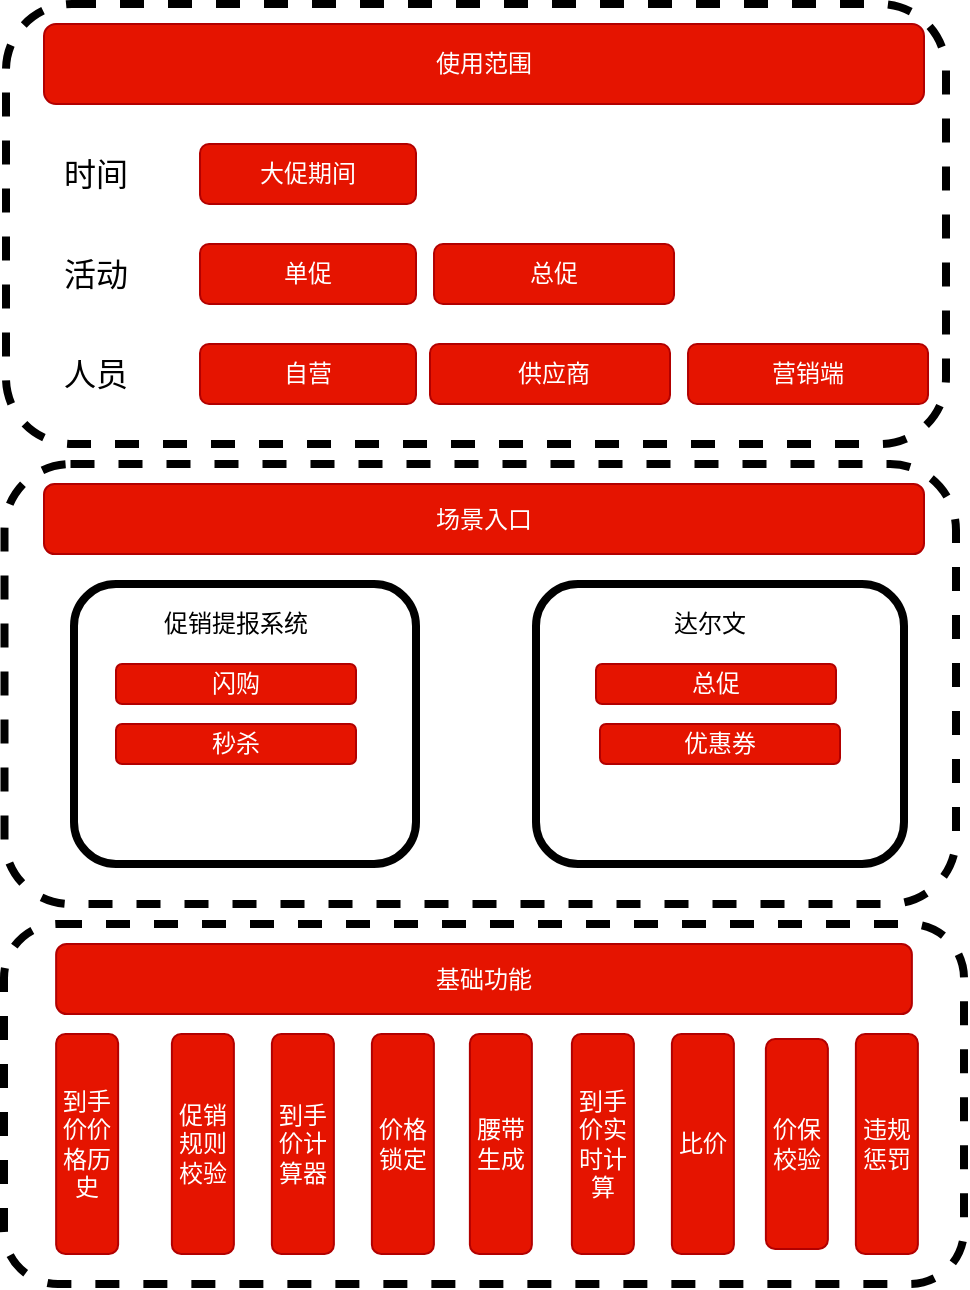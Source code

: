 <mxfile version="14.4.7" type="github">
  <diagram id="3TG3PWvO12CCkWI3tpkz" name="第 1 页">
    <mxGraphModel dx="1298" dy="641" grid="1" gridSize="10" guides="1" tooltips="1" connect="1" arrows="1" fold="1" page="1" pageScale="1" pageWidth="827" pageHeight="1169" math="0" shadow="0">
      <root>
        <mxCell id="0" />
        <mxCell id="1" parent="0" />
        <mxCell id="nwXhbX-o7swwx8_nz2Ns-1" value="" style="rounded=1;whiteSpace=wrap;html=1;dashed=1;strokeWidth=4;" vertex="1" parent="1">
          <mxGeometry x="175" y="70" width="470" height="220" as="geometry" />
        </mxCell>
        <mxCell id="nwXhbX-o7swwx8_nz2Ns-2" value="&lt;span style=&quot;color: rgba(0 , 0 , 0 , 0) ; font-family: monospace ; font-size: 0px&quot;&gt;%3CmxGraphModel%3E%3Croot%3E%3CmxCell%20id%3D%220%22%2F%3E%3CmxCell%20id%3D%221%22%20parent%3D%220%22%2F%3E%3CmxCell%20id%3D%222%22%20value%3D%22%E5%88%B0%E6%89%8B%E4%BB%B7%E4%BB%B7%E6%A0%BC%E5%8E%86%E5%8F%B2%22%20style%3D%22rounded%3D1%3BwhiteSpace%3Dwrap%3Bhtml%3D1%3B%22%20vertex%3D%221%22%20parent%3D%221%22%3E%3CmxGeometry%20x%3D%22192.13%22%20y%3D%22585%22%20width%3D%2231%22%20height%3D%22110%22%20as%3D%22geometry%22%2F%3E%3C%2FmxCell%3E%3C%2Froot%3E%3C%2FmxGraphModel%3E&lt;/span&gt;" style="rounded=1;whiteSpace=wrap;html=1;dashed=1;strokeWidth=4;" vertex="1" parent="1">
          <mxGeometry x="174" y="530" width="480" height="180" as="geometry" />
        </mxCell>
        <mxCell id="nwXhbX-o7swwx8_nz2Ns-3" value="" style="rounded=1;whiteSpace=wrap;html=1;dashed=1;strokeWidth=4;" vertex="1" parent="1">
          <mxGeometry x="174.25" y="300" width="475.75" height="220" as="geometry" />
        </mxCell>
        <mxCell id="nwXhbX-o7swwx8_nz2Ns-4" value="基础功能" style="rounded=1;whiteSpace=wrap;html=1;fillColor=#e51400;strokeColor=#B20000;fontColor=#ffffff;" vertex="1" parent="1">
          <mxGeometry x="200.07" y="540" width="427.87" height="35" as="geometry" />
        </mxCell>
        <mxCell id="nwXhbX-o7swwx8_nz2Ns-5" value="使用范围" style="rounded=1;whiteSpace=wrap;html=1;fillColor=#e51400;strokeColor=#B20000;fontColor=#ffffff;" vertex="1" parent="1">
          <mxGeometry x="194" y="80" width="440" height="40" as="geometry" />
        </mxCell>
        <mxCell id="nwXhbX-o7swwx8_nz2Ns-6" value="场景入口" style="rounded=1;whiteSpace=wrap;html=1;fillColor=#e51400;strokeColor=#B20000;fontColor=#ffffff;" vertex="1" parent="1">
          <mxGeometry x="194" y="310" width="440" height="35" as="geometry" />
        </mxCell>
        <mxCell id="nwXhbX-o7swwx8_nz2Ns-13" value="" style="rounded=1;whiteSpace=wrap;html=1;fillColor=#e51400;strokeColor=#B20000;fontColor=#ffffff;" vertex="1" parent="1">
          <mxGeometry x="387" y="240" width="120" height="30" as="geometry" />
        </mxCell>
        <mxCell id="nwXhbX-o7swwx8_nz2Ns-14" value="&lt;font color=&quot;#ffffff&quot;&gt;供应商&lt;/font&gt;" style="text;html=1;strokeColor=none;fillColor=none;align=center;verticalAlign=middle;whiteSpace=wrap;rounded=0;" vertex="1" parent="1">
          <mxGeometry x="429.01" y="245" width="40" height="20" as="geometry" />
        </mxCell>
        <mxCell id="nwXhbX-o7swwx8_nz2Ns-15" value="营销端" style="rounded=1;whiteSpace=wrap;html=1;fillColor=#e51400;strokeColor=#B20000;fontColor=#ffffff;" vertex="1" parent="1">
          <mxGeometry x="516.01" y="240" width="120" height="30" as="geometry" />
        </mxCell>
        <mxCell id="nwXhbX-o7swwx8_nz2Ns-16" value="" style="rounded=1;whiteSpace=wrap;html=1;fillColor=#e51400;strokeColor=#B20000;fontColor=#ffffff;" vertex="1" parent="1">
          <mxGeometry x="272.01" y="140" width="107.99" height="30" as="geometry" />
        </mxCell>
        <mxCell id="nwXhbX-o7swwx8_nz2Ns-17" value="&lt;font color=&quot;#ffffff&quot;&gt;大促期间&lt;/font&gt;" style="text;html=1;align=center;verticalAlign=middle;whiteSpace=wrap;rounded=0;" vertex="1" parent="1">
          <mxGeometry x="301" y="145" width="50" height="20" as="geometry" />
        </mxCell>
        <mxCell id="nwXhbX-o7swwx8_nz2Ns-18" value="单促" style="rounded=1;whiteSpace=wrap;html=1;fillColor=#e51400;strokeColor=#B20000;fontColor=#ffffff;" vertex="1" parent="1">
          <mxGeometry x="272.01" y="190" width="107.99" height="30" as="geometry" />
        </mxCell>
        <mxCell id="nwXhbX-o7swwx8_nz2Ns-19" value="总促" style="rounded=1;whiteSpace=wrap;html=1;fillColor=#e51400;strokeColor=#B20000;fontColor=#ffffff;" vertex="1" parent="1">
          <mxGeometry x="389.01" y="190" width="120" height="30" as="geometry" />
        </mxCell>
        <mxCell id="nwXhbX-o7swwx8_nz2Ns-22" value="" style="rounded=1;whiteSpace=wrap;html=1;strokeWidth=4;" vertex="1" parent="1">
          <mxGeometry x="209" y="360" width="171" height="140" as="geometry" />
        </mxCell>
        <mxCell id="nwXhbX-o7swwx8_nz2Ns-23" value="" style="rounded=1;whiteSpace=wrap;html=1;strokeWidth=4;" vertex="1" parent="1">
          <mxGeometry x="440" y="360" width="184" height="140" as="geometry" />
        </mxCell>
        <mxCell id="nwXhbX-o7swwx8_nz2Ns-25" value="促销提报系统" style="text;html=1;strokeColor=none;fillColor=none;align=center;verticalAlign=middle;whiteSpace=wrap;rounded=0;" vertex="1" parent="1">
          <mxGeometry x="252.25" y="370" width="75.5" height="20" as="geometry" />
        </mxCell>
        <mxCell id="nwXhbX-o7swwx8_nz2Ns-26" value="达尔文" style="text;html=1;strokeColor=none;fillColor=none;align=center;verticalAlign=middle;whiteSpace=wrap;rounded=0;" vertex="1" parent="1">
          <mxGeometry x="507" y="370" width="40" height="20" as="geometry" />
        </mxCell>
        <mxCell id="nwXhbX-o7swwx8_nz2Ns-27" value="闪购" style="rounded=1;whiteSpace=wrap;html=1;fillColor=#e51400;strokeColor=#B20000;fontColor=#ffffff;" vertex="1" parent="1">
          <mxGeometry x="230" y="400" width="120" height="20" as="geometry" />
        </mxCell>
        <mxCell id="nwXhbX-o7swwx8_nz2Ns-28" value="秒杀" style="rounded=1;whiteSpace=wrap;html=1;fillColor=#e51400;strokeColor=#B20000;fontColor=#ffffff;" vertex="1" parent="1">
          <mxGeometry x="230" y="430" width="120" height="20" as="geometry" />
        </mxCell>
        <mxCell id="nwXhbX-o7swwx8_nz2Ns-29" value="总促" style="rounded=1;whiteSpace=wrap;html=1;fillColor=#e51400;strokeColor=#B20000;fontColor=#ffffff;" vertex="1" parent="1">
          <mxGeometry x="470" y="400" width="120" height="20" as="geometry" />
        </mxCell>
        <mxCell id="nwXhbX-o7swwx8_nz2Ns-30" value="优惠券" style="rounded=1;whiteSpace=wrap;html=1;fillColor=#e51400;strokeColor=#B20000;fontColor=#ffffff;" vertex="1" parent="1">
          <mxGeometry x="472" y="430" width="120" height="20" as="geometry" />
        </mxCell>
        <mxCell id="nwXhbX-o7swwx8_nz2Ns-32" value="到手价价格历史" style="rounded=1;whiteSpace=wrap;html=1;fillColor=#e51400;strokeColor=#B20000;fontColor=#ffffff;" vertex="1" parent="1">
          <mxGeometry x="200.07" y="585" width="31" height="110" as="geometry" />
        </mxCell>
        <mxCell id="nwXhbX-o7swwx8_nz2Ns-33" value="促销规则校验" style="rounded=1;whiteSpace=wrap;html=1;fillColor=#e51400;strokeColor=#B20000;fontColor=#ffffff;" vertex="1" parent="1">
          <mxGeometry x="257.94" y="585" width="31" height="110" as="geometry" />
        </mxCell>
        <mxCell id="nwXhbX-o7swwx8_nz2Ns-34" value="到手价计算器" style="rounded=1;whiteSpace=wrap;html=1;fillColor=#e51400;strokeColor=#B20000;fontColor=#ffffff;" vertex="1" parent="1">
          <mxGeometry x="307.94" y="585" width="31" height="110" as="geometry" />
        </mxCell>
        <mxCell id="nwXhbX-o7swwx8_nz2Ns-35" value="价格锁定" style="rounded=1;whiteSpace=wrap;html=1;fillColor=#e51400;strokeColor=#B20000;fontColor=#ffffff;" vertex="1" parent="1">
          <mxGeometry x="357.94" y="585" width="31" height="110" as="geometry" />
        </mxCell>
        <mxCell id="nwXhbX-o7swwx8_nz2Ns-36" value="腰带生成" style="rounded=1;whiteSpace=wrap;html=1;fillColor=#e51400;strokeColor=#B20000;fontColor=#ffffff;" vertex="1" parent="1">
          <mxGeometry x="406.94" y="585" width="31" height="110" as="geometry" />
        </mxCell>
        <mxCell id="nwXhbX-o7swwx8_nz2Ns-37" value="比价" style="rounded=1;whiteSpace=wrap;html=1;fillColor=#e51400;strokeColor=#B20000;fontColor=#ffffff;" vertex="1" parent="1">
          <mxGeometry x="507.94" y="585" width="31" height="110" as="geometry" />
        </mxCell>
        <mxCell id="nwXhbX-o7swwx8_nz2Ns-38" value="到手价实时计算" style="rounded=1;whiteSpace=wrap;html=1;fillColor=#e51400;strokeColor=#B20000;fontColor=#ffffff;" vertex="1" parent="1">
          <mxGeometry x="457.94" y="585" width="31" height="110" as="geometry" />
        </mxCell>
        <mxCell id="nwXhbX-o7swwx8_nz2Ns-39" value="价保校验" style="rounded=1;whiteSpace=wrap;html=1;fillColor=#e51400;strokeColor=#B20000;fontColor=#ffffff;" vertex="1" parent="1">
          <mxGeometry x="554.94" y="587.5" width="31" height="105" as="geometry" />
        </mxCell>
        <mxCell id="nwXhbX-o7swwx8_nz2Ns-43" value="违规惩罚" style="rounded=1;whiteSpace=wrap;html=1;fillColor=#e51400;strokeColor=#B20000;fontColor=#ffffff;" vertex="1" parent="1">
          <mxGeometry x="599.94" y="585" width="31" height="110" as="geometry" />
        </mxCell>
        <mxCell id="nwXhbX-o7swwx8_nz2Ns-48" value="&lt;font style=&quot;font-size: 16px&quot;&gt;时间&lt;/font&gt;" style="text;html=1;strokeColor=none;fillColor=none;align=center;verticalAlign=middle;whiteSpace=wrap;rounded=0;" vertex="1" parent="1">
          <mxGeometry x="200.07" y="145" width="40" height="20" as="geometry" />
        </mxCell>
        <mxCell id="nwXhbX-o7swwx8_nz2Ns-50" value="&lt;font style=&quot;font-size: 16px&quot;&gt;活动&lt;/font&gt;" style="text;html=1;strokeColor=none;fillColor=none;align=center;verticalAlign=middle;whiteSpace=wrap;rounded=0;" vertex="1" parent="1">
          <mxGeometry x="200.07" y="195" width="40" height="20" as="geometry" />
        </mxCell>
        <mxCell id="nwXhbX-o7swwx8_nz2Ns-52" value="&lt;font style=&quot;font-size: 16px&quot;&gt;人员&lt;/font&gt;" style="text;html=1;strokeColor=none;fillColor=none;align=center;verticalAlign=middle;whiteSpace=wrap;rounded=0;" vertex="1" parent="1">
          <mxGeometry x="200.07" y="245" width="40" height="20" as="geometry" />
        </mxCell>
        <mxCell id="nwXhbX-o7swwx8_nz2Ns-55" value="自营" style="rounded=1;whiteSpace=wrap;html=1;fillColor=#e51400;strokeColor=#B20000;fontColor=#ffffff;" vertex="1" parent="1">
          <mxGeometry x="272.01" y="240" width="107.99" height="30" as="geometry" />
        </mxCell>
      </root>
    </mxGraphModel>
  </diagram>
</mxfile>
